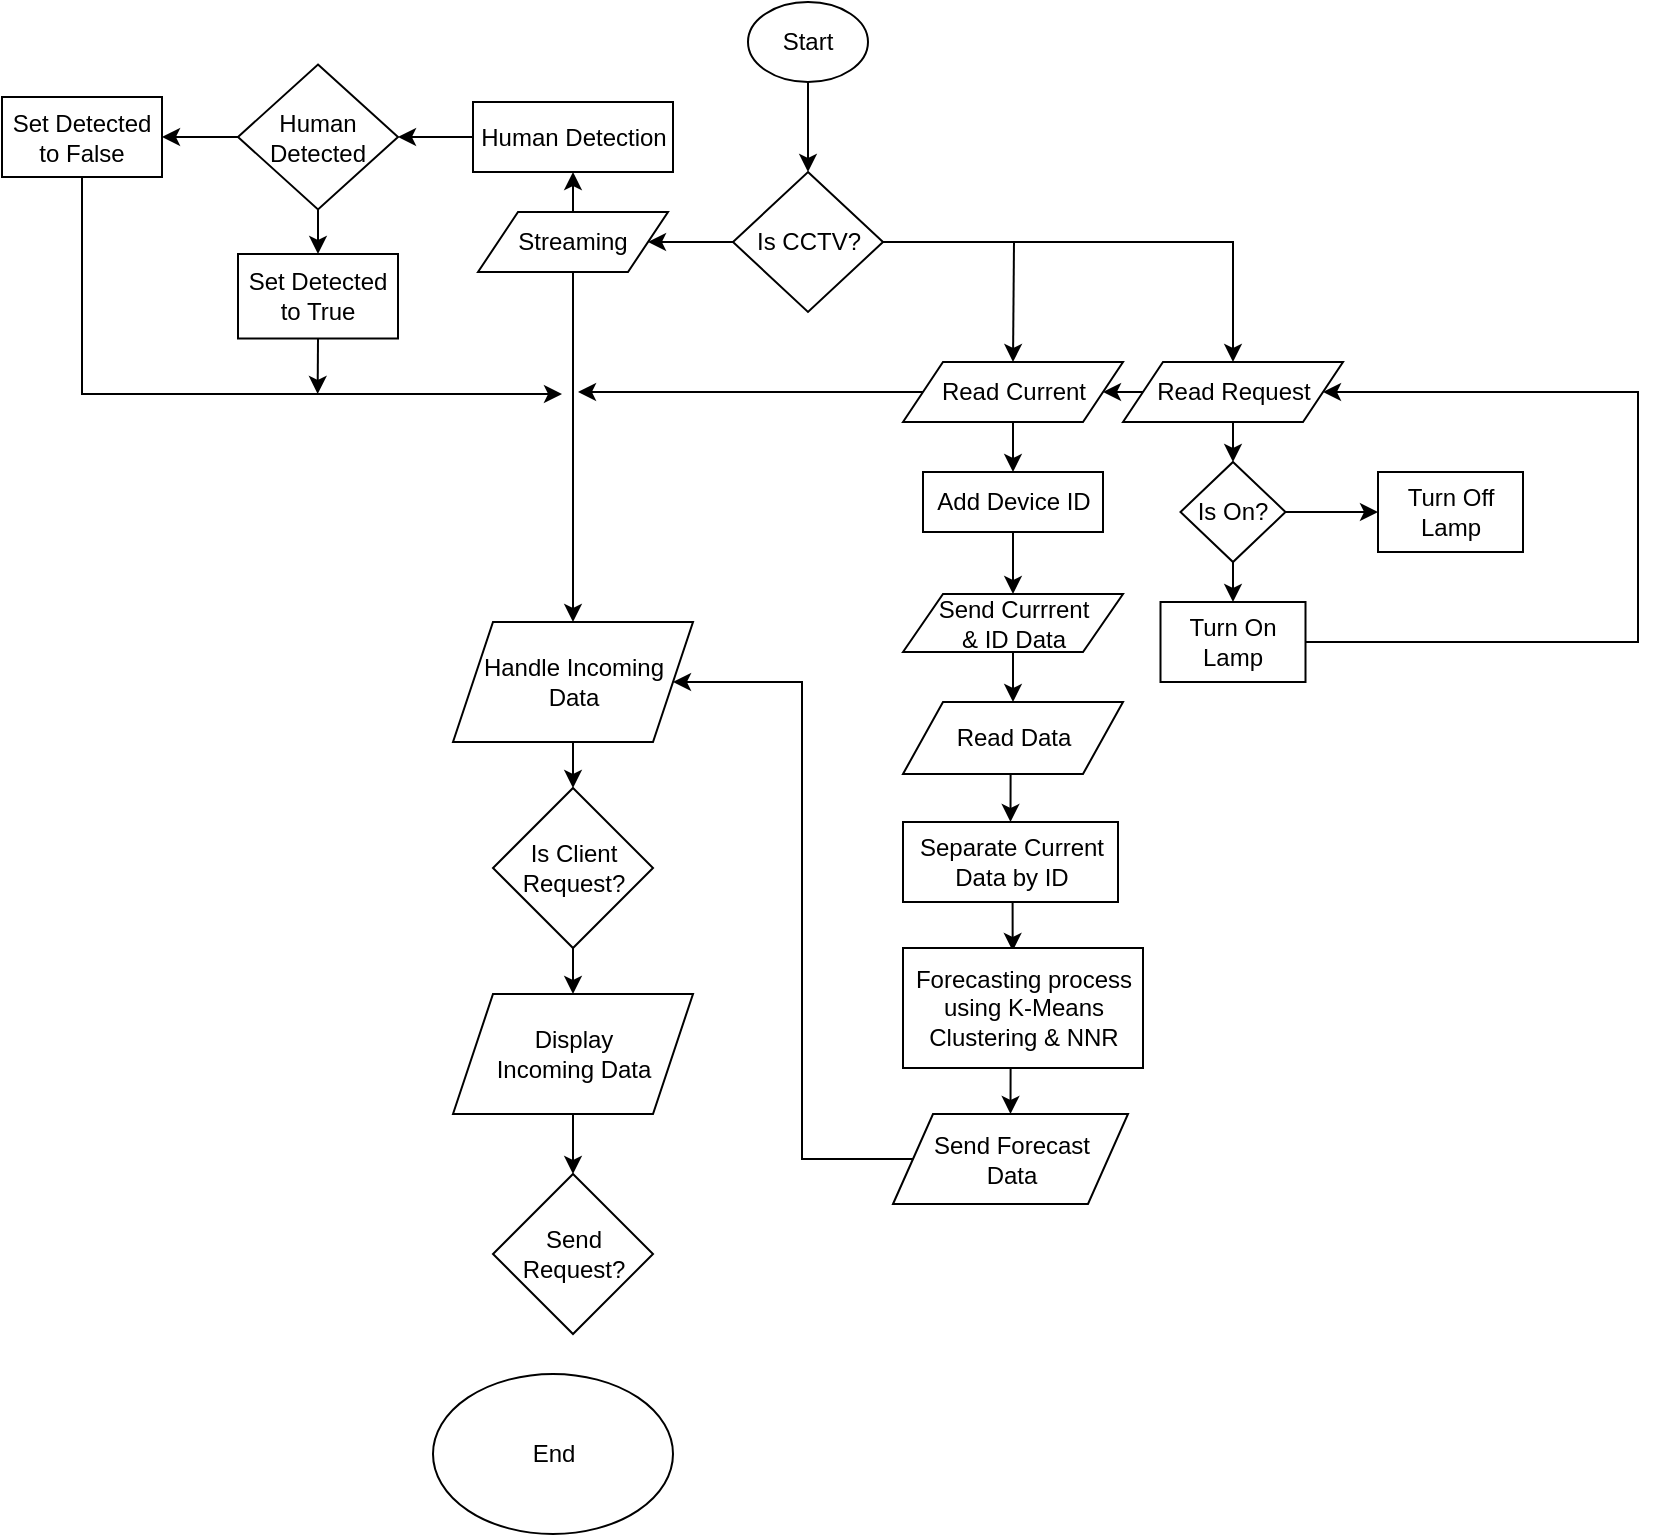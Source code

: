 <mxfile version="13.7.9" type="github">
  <diagram id="C5RBs43oDa-KdzZeNtuy" name="Page-1">
    <mxGraphModel dx="1021" dy="581" grid="1" gridSize="10" guides="1" tooltips="1" connect="1" arrows="1" fold="1" page="1" pageScale="1" pageWidth="1169" pageHeight="827" math="0" shadow="0">
      <root>
        <mxCell id="WIyWlLk6GJQsqaUBKTNV-0" />
        <mxCell id="WIyWlLk6GJQsqaUBKTNV-1" parent="WIyWlLk6GJQsqaUBKTNV-0" />
        <mxCell id="Et6rMjXYBVE10G3ZFk7t-49" style="edgeStyle=orthogonalEdgeStyle;rounded=0;orthogonalLoop=1;jettySize=auto;html=1;exitX=1;exitY=0.5;exitDx=0;exitDy=0;entryX=0.5;entryY=0;entryDx=0;entryDy=0;" edge="1" parent="WIyWlLk6GJQsqaUBKTNV-1" source="Et6rMjXYBVE10G3ZFk7t-3" target="Et6rMjXYBVE10G3ZFk7t-9">
          <mxGeometry relative="1" as="geometry" />
        </mxCell>
        <mxCell id="Et6rMjXYBVE10G3ZFk7t-3" value="Is CCTV?" style="rhombus;whiteSpace=wrap;html=1;" vertex="1" parent="WIyWlLk6GJQsqaUBKTNV-1">
          <mxGeometry x="535.5" y="189" width="75" height="70" as="geometry" />
        </mxCell>
        <mxCell id="Et6rMjXYBVE10G3ZFk7t-4" value="" style="endArrow=classic;html=1;exitX=0.5;exitY=1;exitDx=0;exitDy=0;entryX=0.5;entryY=0;entryDx=0;entryDy=0;" edge="1" parent="WIyWlLk6GJQsqaUBKTNV-1" source="Et6rMjXYBVE10G3ZFk7t-18" target="Et6rMjXYBVE10G3ZFk7t-3">
          <mxGeometry width="50" height="50" relative="1" as="geometry">
            <mxPoint x="573" y="164" as="sourcePoint" />
            <mxPoint x="548" y="274" as="targetPoint" />
          </mxGeometry>
        </mxCell>
        <mxCell id="Et6rMjXYBVE10G3ZFk7t-69" style="edgeStyle=orthogonalEdgeStyle;rounded=0;orthogonalLoop=1;jettySize=auto;html=1;exitX=0.5;exitY=1;exitDx=0;exitDy=0;entryX=0.5;entryY=0;entryDx=0;entryDy=0;" edge="1" parent="WIyWlLk6GJQsqaUBKTNV-1" source="Et6rMjXYBVE10G3ZFk7t-5" target="Et6rMjXYBVE10G3ZFk7t-45">
          <mxGeometry relative="1" as="geometry" />
        </mxCell>
        <mxCell id="Et6rMjXYBVE10G3ZFk7t-5" value="Streaming" style="shape=parallelogram;perimeter=parallelogramPerimeter;whiteSpace=wrap;html=1;fixedSize=1;" vertex="1" parent="WIyWlLk6GJQsqaUBKTNV-1">
          <mxGeometry x="408" y="209" width="95" height="30" as="geometry" />
        </mxCell>
        <mxCell id="Et6rMjXYBVE10G3ZFk7t-66" style="edgeStyle=orthogonalEdgeStyle;rounded=0;orthogonalLoop=1;jettySize=auto;html=1;exitX=0;exitY=0.5;exitDx=0;exitDy=0;entryX=1;entryY=0.5;entryDx=0;entryDy=0;" edge="1" parent="WIyWlLk6GJQsqaUBKTNV-1" source="Et6rMjXYBVE10G3ZFk7t-9" target="Et6rMjXYBVE10G3ZFk7t-10">
          <mxGeometry relative="1" as="geometry" />
        </mxCell>
        <mxCell id="Et6rMjXYBVE10G3ZFk7t-9" value="Read Request" style="shape=parallelogram;perimeter=parallelogramPerimeter;whiteSpace=wrap;html=1;fixedSize=1;" vertex="1" parent="WIyWlLk6GJQsqaUBKTNV-1">
          <mxGeometry x="730.5" y="284" width="110" height="30" as="geometry" />
        </mxCell>
        <mxCell id="Et6rMjXYBVE10G3ZFk7t-67" style="edgeStyle=orthogonalEdgeStyle;rounded=0;orthogonalLoop=1;jettySize=auto;html=1;exitX=0.5;exitY=1;exitDx=0;exitDy=0;entryX=0.5;entryY=0;entryDx=0;entryDy=0;" edge="1" parent="WIyWlLk6GJQsqaUBKTNV-1" source="Et6rMjXYBVE10G3ZFk7t-10" target="Et6rMjXYBVE10G3ZFk7t-56">
          <mxGeometry relative="1" as="geometry" />
        </mxCell>
        <mxCell id="Et6rMjXYBVE10G3ZFk7t-72" style="edgeStyle=orthogonalEdgeStyle;rounded=0;orthogonalLoop=1;jettySize=auto;html=1;exitX=0;exitY=0.5;exitDx=0;exitDy=0;" edge="1" parent="WIyWlLk6GJQsqaUBKTNV-1" source="Et6rMjXYBVE10G3ZFk7t-10">
          <mxGeometry relative="1" as="geometry">
            <mxPoint x="458" y="299" as="targetPoint" />
          </mxGeometry>
        </mxCell>
        <mxCell id="Et6rMjXYBVE10G3ZFk7t-10" value="Read Current" style="shape=parallelogram;perimeter=parallelogramPerimeter;whiteSpace=wrap;html=1;fixedSize=1;" vertex="1" parent="WIyWlLk6GJQsqaUBKTNV-1">
          <mxGeometry x="620.5" y="284" width="110" height="30" as="geometry" />
        </mxCell>
        <mxCell id="Et6rMjXYBVE10G3ZFk7t-12" value="" style="endArrow=classic;html=1;entryX=0.5;entryY=0;entryDx=0;entryDy=0;" edge="1" parent="WIyWlLk6GJQsqaUBKTNV-1" target="Et6rMjXYBVE10G3ZFk7t-10">
          <mxGeometry width="50" height="50" relative="1" as="geometry">
            <mxPoint x="676" y="224" as="sourcePoint" />
            <mxPoint x="738" y="264" as="targetPoint" />
          </mxGeometry>
        </mxCell>
        <mxCell id="Et6rMjXYBVE10G3ZFk7t-14" value="Is On?" style="rhombus;whiteSpace=wrap;html=1;" vertex="1" parent="WIyWlLk6GJQsqaUBKTNV-1">
          <mxGeometry x="759.25" y="334" width="52.5" height="50" as="geometry" />
        </mxCell>
        <mxCell id="Et6rMjXYBVE10G3ZFk7t-50" style="edgeStyle=orthogonalEdgeStyle;rounded=0;orthogonalLoop=1;jettySize=auto;html=1;exitX=1;exitY=0.5;exitDx=0;exitDy=0;entryX=1;entryY=0.5;entryDx=0;entryDy=0;" edge="1" parent="WIyWlLk6GJQsqaUBKTNV-1" source="Et6rMjXYBVE10G3ZFk7t-16" target="Et6rMjXYBVE10G3ZFk7t-9">
          <mxGeometry relative="1" as="geometry">
            <Array as="points">
              <mxPoint x="988" y="424" />
              <mxPoint x="988" y="299" />
            </Array>
          </mxGeometry>
        </mxCell>
        <mxCell id="Et6rMjXYBVE10G3ZFk7t-16" value="Turn On&lt;br&gt;Lamp" style="rounded=0;whiteSpace=wrap;html=1;" vertex="1" parent="WIyWlLk6GJQsqaUBKTNV-1">
          <mxGeometry x="749.25" y="404" width="72.5" height="40" as="geometry" />
        </mxCell>
        <mxCell id="Et6rMjXYBVE10G3ZFk7t-17" value="Turn Off&lt;br&gt;Lamp" style="rounded=0;whiteSpace=wrap;html=1;" vertex="1" parent="WIyWlLk6GJQsqaUBKTNV-1">
          <mxGeometry x="858" y="339" width="72.5" height="40" as="geometry" />
        </mxCell>
        <mxCell id="Et6rMjXYBVE10G3ZFk7t-18" value="Start" style="ellipse;whiteSpace=wrap;html=1;" vertex="1" parent="WIyWlLk6GJQsqaUBKTNV-1">
          <mxGeometry x="543" y="104" width="60" height="40" as="geometry" />
        </mxCell>
        <mxCell id="Et6rMjXYBVE10G3ZFk7t-19" value="" style="endArrow=classic;html=1;entryX=0.5;entryY=0;entryDx=0;entryDy=0;exitX=0.5;exitY=1;exitDx=0;exitDy=0;" edge="1" parent="WIyWlLk6GJQsqaUBKTNV-1" source="Et6rMjXYBVE10G3ZFk7t-14" target="Et6rMjXYBVE10G3ZFk7t-16">
          <mxGeometry width="50" height="50" relative="1" as="geometry">
            <mxPoint x="618" y="374" as="sourcePoint" />
            <mxPoint x="668" y="324" as="targetPoint" />
          </mxGeometry>
        </mxCell>
        <mxCell id="Et6rMjXYBVE10G3ZFk7t-20" value="" style="endArrow=classic;html=1;entryX=0;entryY=0.5;entryDx=0;entryDy=0;exitX=1;exitY=0.5;exitDx=0;exitDy=0;" edge="1" parent="WIyWlLk6GJQsqaUBKTNV-1" source="Et6rMjXYBVE10G3ZFk7t-14" target="Et6rMjXYBVE10G3ZFk7t-17">
          <mxGeometry width="50" height="50" relative="1" as="geometry">
            <mxPoint x="828" y="374" as="sourcePoint" />
            <mxPoint x="668" y="324" as="targetPoint" />
          </mxGeometry>
        </mxCell>
        <mxCell id="Et6rMjXYBVE10G3ZFk7t-21" value="" style="endArrow=classic;html=1;exitX=0.5;exitY=1;exitDx=0;exitDy=0;entryX=0.5;entryY=0;entryDx=0;entryDy=0;" edge="1" parent="WIyWlLk6GJQsqaUBKTNV-1" source="Et6rMjXYBVE10G3ZFk7t-9" target="Et6rMjXYBVE10G3ZFk7t-14">
          <mxGeometry width="50" height="50" relative="1" as="geometry">
            <mxPoint x="618" y="374" as="sourcePoint" />
            <mxPoint x="668" y="324" as="targetPoint" />
          </mxGeometry>
        </mxCell>
        <mxCell id="Et6rMjXYBVE10G3ZFk7t-27" value="Human Detection" style="rounded=0;whiteSpace=wrap;html=1;" vertex="1" parent="WIyWlLk6GJQsqaUBKTNV-1">
          <mxGeometry x="405.5" y="154" width="100" height="35" as="geometry" />
        </mxCell>
        <mxCell id="Et6rMjXYBVE10G3ZFk7t-79" style="edgeStyle=orthogonalEdgeStyle;rounded=0;orthogonalLoop=1;jettySize=auto;html=1;exitX=0;exitY=0.5;exitDx=0;exitDy=0;entryX=1;entryY=0.5;entryDx=0;entryDy=0;" edge="1" parent="WIyWlLk6GJQsqaUBKTNV-1" source="Et6rMjXYBVE10G3ZFk7t-28" target="Et6rMjXYBVE10G3ZFk7t-76">
          <mxGeometry relative="1" as="geometry" />
        </mxCell>
        <mxCell id="Et6rMjXYBVE10G3ZFk7t-80" value="" style="edgeStyle=orthogonalEdgeStyle;rounded=0;orthogonalLoop=1;jettySize=auto;html=1;" edge="1" parent="WIyWlLk6GJQsqaUBKTNV-1" source="Et6rMjXYBVE10G3ZFk7t-28" target="Et6rMjXYBVE10G3ZFk7t-77">
          <mxGeometry relative="1" as="geometry" />
        </mxCell>
        <mxCell id="Et6rMjXYBVE10G3ZFk7t-28" value="Human&lt;br&gt;Detected" style="rhombus;whiteSpace=wrap;html=1;" vertex="1" parent="WIyWlLk6GJQsqaUBKTNV-1">
          <mxGeometry x="288" y="135.25" width="80" height="72.5" as="geometry" />
        </mxCell>
        <mxCell id="Et6rMjXYBVE10G3ZFk7t-32" value="" style="endArrow=classic;html=1;exitX=0;exitY=0.5;exitDx=0;exitDy=0;entryX=1;entryY=0.5;entryDx=0;entryDy=0;" edge="1" parent="WIyWlLk6GJQsqaUBKTNV-1" source="Et6rMjXYBVE10G3ZFk7t-3" target="Et6rMjXYBVE10G3ZFk7t-5">
          <mxGeometry width="50" height="50" relative="1" as="geometry">
            <mxPoint x="578" y="334" as="sourcePoint" />
            <mxPoint x="628" y="284" as="targetPoint" />
          </mxGeometry>
        </mxCell>
        <mxCell id="Et6rMjXYBVE10G3ZFk7t-34" value="" style="endArrow=classic;html=1;exitX=0.5;exitY=0;exitDx=0;exitDy=0;entryX=0.5;entryY=1;entryDx=0;entryDy=0;" edge="1" parent="WIyWlLk6GJQsqaUBKTNV-1" source="Et6rMjXYBVE10G3ZFk7t-5" target="Et6rMjXYBVE10G3ZFk7t-27">
          <mxGeometry width="50" height="50" relative="1" as="geometry">
            <mxPoint x="578" y="334" as="sourcePoint" />
            <mxPoint x="628" y="284" as="targetPoint" />
          </mxGeometry>
        </mxCell>
        <mxCell id="Et6rMjXYBVE10G3ZFk7t-39" value="" style="endArrow=classic;html=1;exitX=0;exitY=0.5;exitDx=0;exitDy=0;entryX=1;entryY=0.5;entryDx=0;entryDy=0;" edge="1" parent="WIyWlLk6GJQsqaUBKTNV-1" source="Et6rMjXYBVE10G3ZFk7t-27" target="Et6rMjXYBVE10G3ZFk7t-28">
          <mxGeometry width="50" height="50" relative="1" as="geometry">
            <mxPoint x="578" y="334" as="sourcePoint" />
            <mxPoint x="628" y="284" as="targetPoint" />
          </mxGeometry>
        </mxCell>
        <mxCell id="Et6rMjXYBVE10G3ZFk7t-94" style="edgeStyle=orthogonalEdgeStyle;rounded=0;orthogonalLoop=1;jettySize=auto;html=1;exitX=0.5;exitY=1;exitDx=0;exitDy=0;" edge="1" parent="WIyWlLk6GJQsqaUBKTNV-1" source="Et6rMjXYBVE10G3ZFk7t-45" target="Et6rMjXYBVE10G3ZFk7t-90">
          <mxGeometry relative="1" as="geometry" />
        </mxCell>
        <mxCell id="Et6rMjXYBVE10G3ZFk7t-45" value="Handle Incoming Data" style="shape=parallelogram;perimeter=parallelogramPerimeter;whiteSpace=wrap;html=1;fixedSize=1;" vertex="1" parent="WIyWlLk6GJQsqaUBKTNV-1">
          <mxGeometry x="395.5" y="414" width="120" height="60" as="geometry" />
        </mxCell>
        <mxCell id="Et6rMjXYBVE10G3ZFk7t-84" style="edgeStyle=orthogonalEdgeStyle;rounded=0;orthogonalLoop=1;jettySize=auto;html=1;exitX=0.5;exitY=1;exitDx=0;exitDy=0;entryX=0.5;entryY=0;entryDx=0;entryDy=0;" edge="1" parent="WIyWlLk6GJQsqaUBKTNV-1" source="Et6rMjXYBVE10G3ZFk7t-51" target="Et6rMjXYBVE10G3ZFk7t-59">
          <mxGeometry relative="1" as="geometry" />
        </mxCell>
        <mxCell id="Et6rMjXYBVE10G3ZFk7t-51" value="Send Currrent&lt;br&gt;&amp;amp; ID Data" style="shape=parallelogram;perimeter=parallelogramPerimeter;whiteSpace=wrap;html=1;fixedSize=1;" vertex="1" parent="WIyWlLk6GJQsqaUBKTNV-1">
          <mxGeometry x="620.5" y="400" width="110" height="29" as="geometry" />
        </mxCell>
        <mxCell id="Et6rMjXYBVE10G3ZFk7t-83" style="edgeStyle=orthogonalEdgeStyle;rounded=0;orthogonalLoop=1;jettySize=auto;html=1;exitX=0.5;exitY=1;exitDx=0;exitDy=0;entryX=0.5;entryY=0;entryDx=0;entryDy=0;" edge="1" parent="WIyWlLk6GJQsqaUBKTNV-1" source="Et6rMjXYBVE10G3ZFk7t-56" target="Et6rMjXYBVE10G3ZFk7t-51">
          <mxGeometry relative="1" as="geometry" />
        </mxCell>
        <mxCell id="Et6rMjXYBVE10G3ZFk7t-56" value="Add Device ID" style="rounded=0;whiteSpace=wrap;html=1;" vertex="1" parent="WIyWlLk6GJQsqaUBKTNV-1">
          <mxGeometry x="630.5" y="339" width="90" height="30" as="geometry" />
        </mxCell>
        <mxCell id="Et6rMjXYBVE10G3ZFk7t-85" style="edgeStyle=orthogonalEdgeStyle;rounded=0;orthogonalLoop=1;jettySize=auto;html=1;exitX=0.5;exitY=1;exitDx=0;exitDy=0;entryX=0.5;entryY=0;entryDx=0;entryDy=0;" edge="1" parent="WIyWlLk6GJQsqaUBKTNV-1" source="Et6rMjXYBVE10G3ZFk7t-59" target="Et6rMjXYBVE10G3ZFk7t-60">
          <mxGeometry relative="1" as="geometry" />
        </mxCell>
        <mxCell id="Et6rMjXYBVE10G3ZFk7t-59" value="Read Data" style="shape=parallelogram;perimeter=parallelogramPerimeter;whiteSpace=wrap;html=1;fixedSize=1;" vertex="1" parent="WIyWlLk6GJQsqaUBKTNV-1">
          <mxGeometry x="620.5" y="454" width="110" height="36" as="geometry" />
        </mxCell>
        <mxCell id="Et6rMjXYBVE10G3ZFk7t-87" style="edgeStyle=orthogonalEdgeStyle;rounded=0;orthogonalLoop=1;jettySize=auto;html=1;exitX=0.5;exitY=1;exitDx=0;exitDy=0;entryX=0.457;entryY=0.025;entryDx=0;entryDy=0;entryPerimeter=0;" edge="1" parent="WIyWlLk6GJQsqaUBKTNV-1" source="Et6rMjXYBVE10G3ZFk7t-60" target="Et6rMjXYBVE10G3ZFk7t-61">
          <mxGeometry relative="1" as="geometry" />
        </mxCell>
        <mxCell id="Et6rMjXYBVE10G3ZFk7t-60" value="Separate Current Data by ID" style="rounded=0;whiteSpace=wrap;html=1;" vertex="1" parent="WIyWlLk6GJQsqaUBKTNV-1">
          <mxGeometry x="620.5" y="514" width="107.5" height="40" as="geometry" />
        </mxCell>
        <mxCell id="Et6rMjXYBVE10G3ZFk7t-88" style="edgeStyle=orthogonalEdgeStyle;rounded=0;orthogonalLoop=1;jettySize=auto;html=1;exitX=0.5;exitY=1;exitDx=0;exitDy=0;entryX=0.5;entryY=0;entryDx=0;entryDy=0;" edge="1" parent="WIyWlLk6GJQsqaUBKTNV-1" source="Et6rMjXYBVE10G3ZFk7t-61" target="Et6rMjXYBVE10G3ZFk7t-62">
          <mxGeometry relative="1" as="geometry" />
        </mxCell>
        <mxCell id="Et6rMjXYBVE10G3ZFk7t-61" value="Forecasting process using K-Means Clustering &amp;amp; NNR" style="rounded=0;whiteSpace=wrap;html=1;" vertex="1" parent="WIyWlLk6GJQsqaUBKTNV-1">
          <mxGeometry x="620.5" y="577" width="120" height="60" as="geometry" />
        </mxCell>
        <mxCell id="Et6rMjXYBVE10G3ZFk7t-89" style="edgeStyle=orthogonalEdgeStyle;rounded=0;orthogonalLoop=1;jettySize=auto;html=1;exitX=0;exitY=0.5;exitDx=0;exitDy=0;entryX=1;entryY=0.5;entryDx=0;entryDy=0;" edge="1" parent="WIyWlLk6GJQsqaUBKTNV-1" source="Et6rMjXYBVE10G3ZFk7t-62" target="Et6rMjXYBVE10G3ZFk7t-45">
          <mxGeometry relative="1" as="geometry">
            <Array as="points">
              <mxPoint x="570" y="683" />
              <mxPoint x="570" y="444" />
            </Array>
          </mxGeometry>
        </mxCell>
        <mxCell id="Et6rMjXYBVE10G3ZFk7t-62" value="Send Forecast&lt;br&gt;Data" style="shape=parallelogram;perimeter=parallelogramPerimeter;whiteSpace=wrap;html=1;fixedSize=1;" vertex="1" parent="WIyWlLk6GJQsqaUBKTNV-1">
          <mxGeometry x="615.5" y="660" width="117.5" height="45" as="geometry" />
        </mxCell>
        <mxCell id="Et6rMjXYBVE10G3ZFk7t-81" style="edgeStyle=orthogonalEdgeStyle;rounded=0;orthogonalLoop=1;jettySize=auto;html=1;exitX=0.5;exitY=1;exitDx=0;exitDy=0;" edge="1" parent="WIyWlLk6GJQsqaUBKTNV-1" source="Et6rMjXYBVE10G3ZFk7t-76">
          <mxGeometry relative="1" as="geometry">
            <mxPoint x="450" y="300" as="targetPoint" />
            <Array as="points">
              <mxPoint x="210" y="300" />
            </Array>
          </mxGeometry>
        </mxCell>
        <mxCell id="Et6rMjXYBVE10G3ZFk7t-76" value="Set Detected&lt;br&gt;to False" style="rounded=0;whiteSpace=wrap;html=1;" vertex="1" parent="WIyWlLk6GJQsqaUBKTNV-1">
          <mxGeometry x="170" y="151.5" width="80" height="40" as="geometry" />
        </mxCell>
        <mxCell id="Et6rMjXYBVE10G3ZFk7t-82" style="edgeStyle=orthogonalEdgeStyle;rounded=0;orthogonalLoop=1;jettySize=auto;html=1;exitX=0.5;exitY=1;exitDx=0;exitDy=0;" edge="1" parent="WIyWlLk6GJQsqaUBKTNV-1" source="Et6rMjXYBVE10G3ZFk7t-77">
          <mxGeometry relative="1" as="geometry">
            <mxPoint x="327.833" y="300" as="targetPoint" />
          </mxGeometry>
        </mxCell>
        <mxCell id="Et6rMjXYBVE10G3ZFk7t-77" value="Set Detected&lt;br&gt;to True" style="rounded=0;whiteSpace=wrap;html=1;" vertex="1" parent="WIyWlLk6GJQsqaUBKTNV-1">
          <mxGeometry x="288" y="230" width="80" height="42.25" as="geometry" />
        </mxCell>
        <mxCell id="Et6rMjXYBVE10G3ZFk7t-95" style="edgeStyle=orthogonalEdgeStyle;rounded=0;orthogonalLoop=1;jettySize=auto;html=1;exitX=0.5;exitY=1;exitDx=0;exitDy=0;entryX=0.5;entryY=0;entryDx=0;entryDy=0;" edge="1" parent="WIyWlLk6GJQsqaUBKTNV-1" source="Et6rMjXYBVE10G3ZFk7t-90" target="Et6rMjXYBVE10G3ZFk7t-91">
          <mxGeometry relative="1" as="geometry" />
        </mxCell>
        <mxCell id="Et6rMjXYBVE10G3ZFk7t-90" value="Is Client Request?" style="rhombus;whiteSpace=wrap;html=1;" vertex="1" parent="WIyWlLk6GJQsqaUBKTNV-1">
          <mxGeometry x="415.5" y="497" width="80" height="80" as="geometry" />
        </mxCell>
        <mxCell id="Et6rMjXYBVE10G3ZFk7t-96" style="edgeStyle=orthogonalEdgeStyle;rounded=0;orthogonalLoop=1;jettySize=auto;html=1;exitX=0.5;exitY=1;exitDx=0;exitDy=0;entryX=0.5;entryY=0;entryDx=0;entryDy=0;" edge="1" parent="WIyWlLk6GJQsqaUBKTNV-1" source="Et6rMjXYBVE10G3ZFk7t-91" target="Et6rMjXYBVE10G3ZFk7t-92">
          <mxGeometry relative="1" as="geometry" />
        </mxCell>
        <mxCell id="Et6rMjXYBVE10G3ZFk7t-91" value="Display &lt;br&gt;Incoming Data" style="shape=parallelogram;perimeter=parallelogramPerimeter;whiteSpace=wrap;html=1;fixedSize=1;" vertex="1" parent="WIyWlLk6GJQsqaUBKTNV-1">
          <mxGeometry x="395.5" y="600" width="120" height="60" as="geometry" />
        </mxCell>
        <mxCell id="Et6rMjXYBVE10G3ZFk7t-92" value="Send Request?" style="rhombus;whiteSpace=wrap;html=1;" vertex="1" parent="WIyWlLk6GJQsqaUBKTNV-1">
          <mxGeometry x="415.5" y="690" width="80" height="80" as="geometry" />
        </mxCell>
        <mxCell id="Et6rMjXYBVE10G3ZFk7t-93" value="End" style="ellipse;whiteSpace=wrap;html=1;" vertex="1" parent="WIyWlLk6GJQsqaUBKTNV-1">
          <mxGeometry x="385.5" y="790" width="120" height="80" as="geometry" />
        </mxCell>
      </root>
    </mxGraphModel>
  </diagram>
</mxfile>

